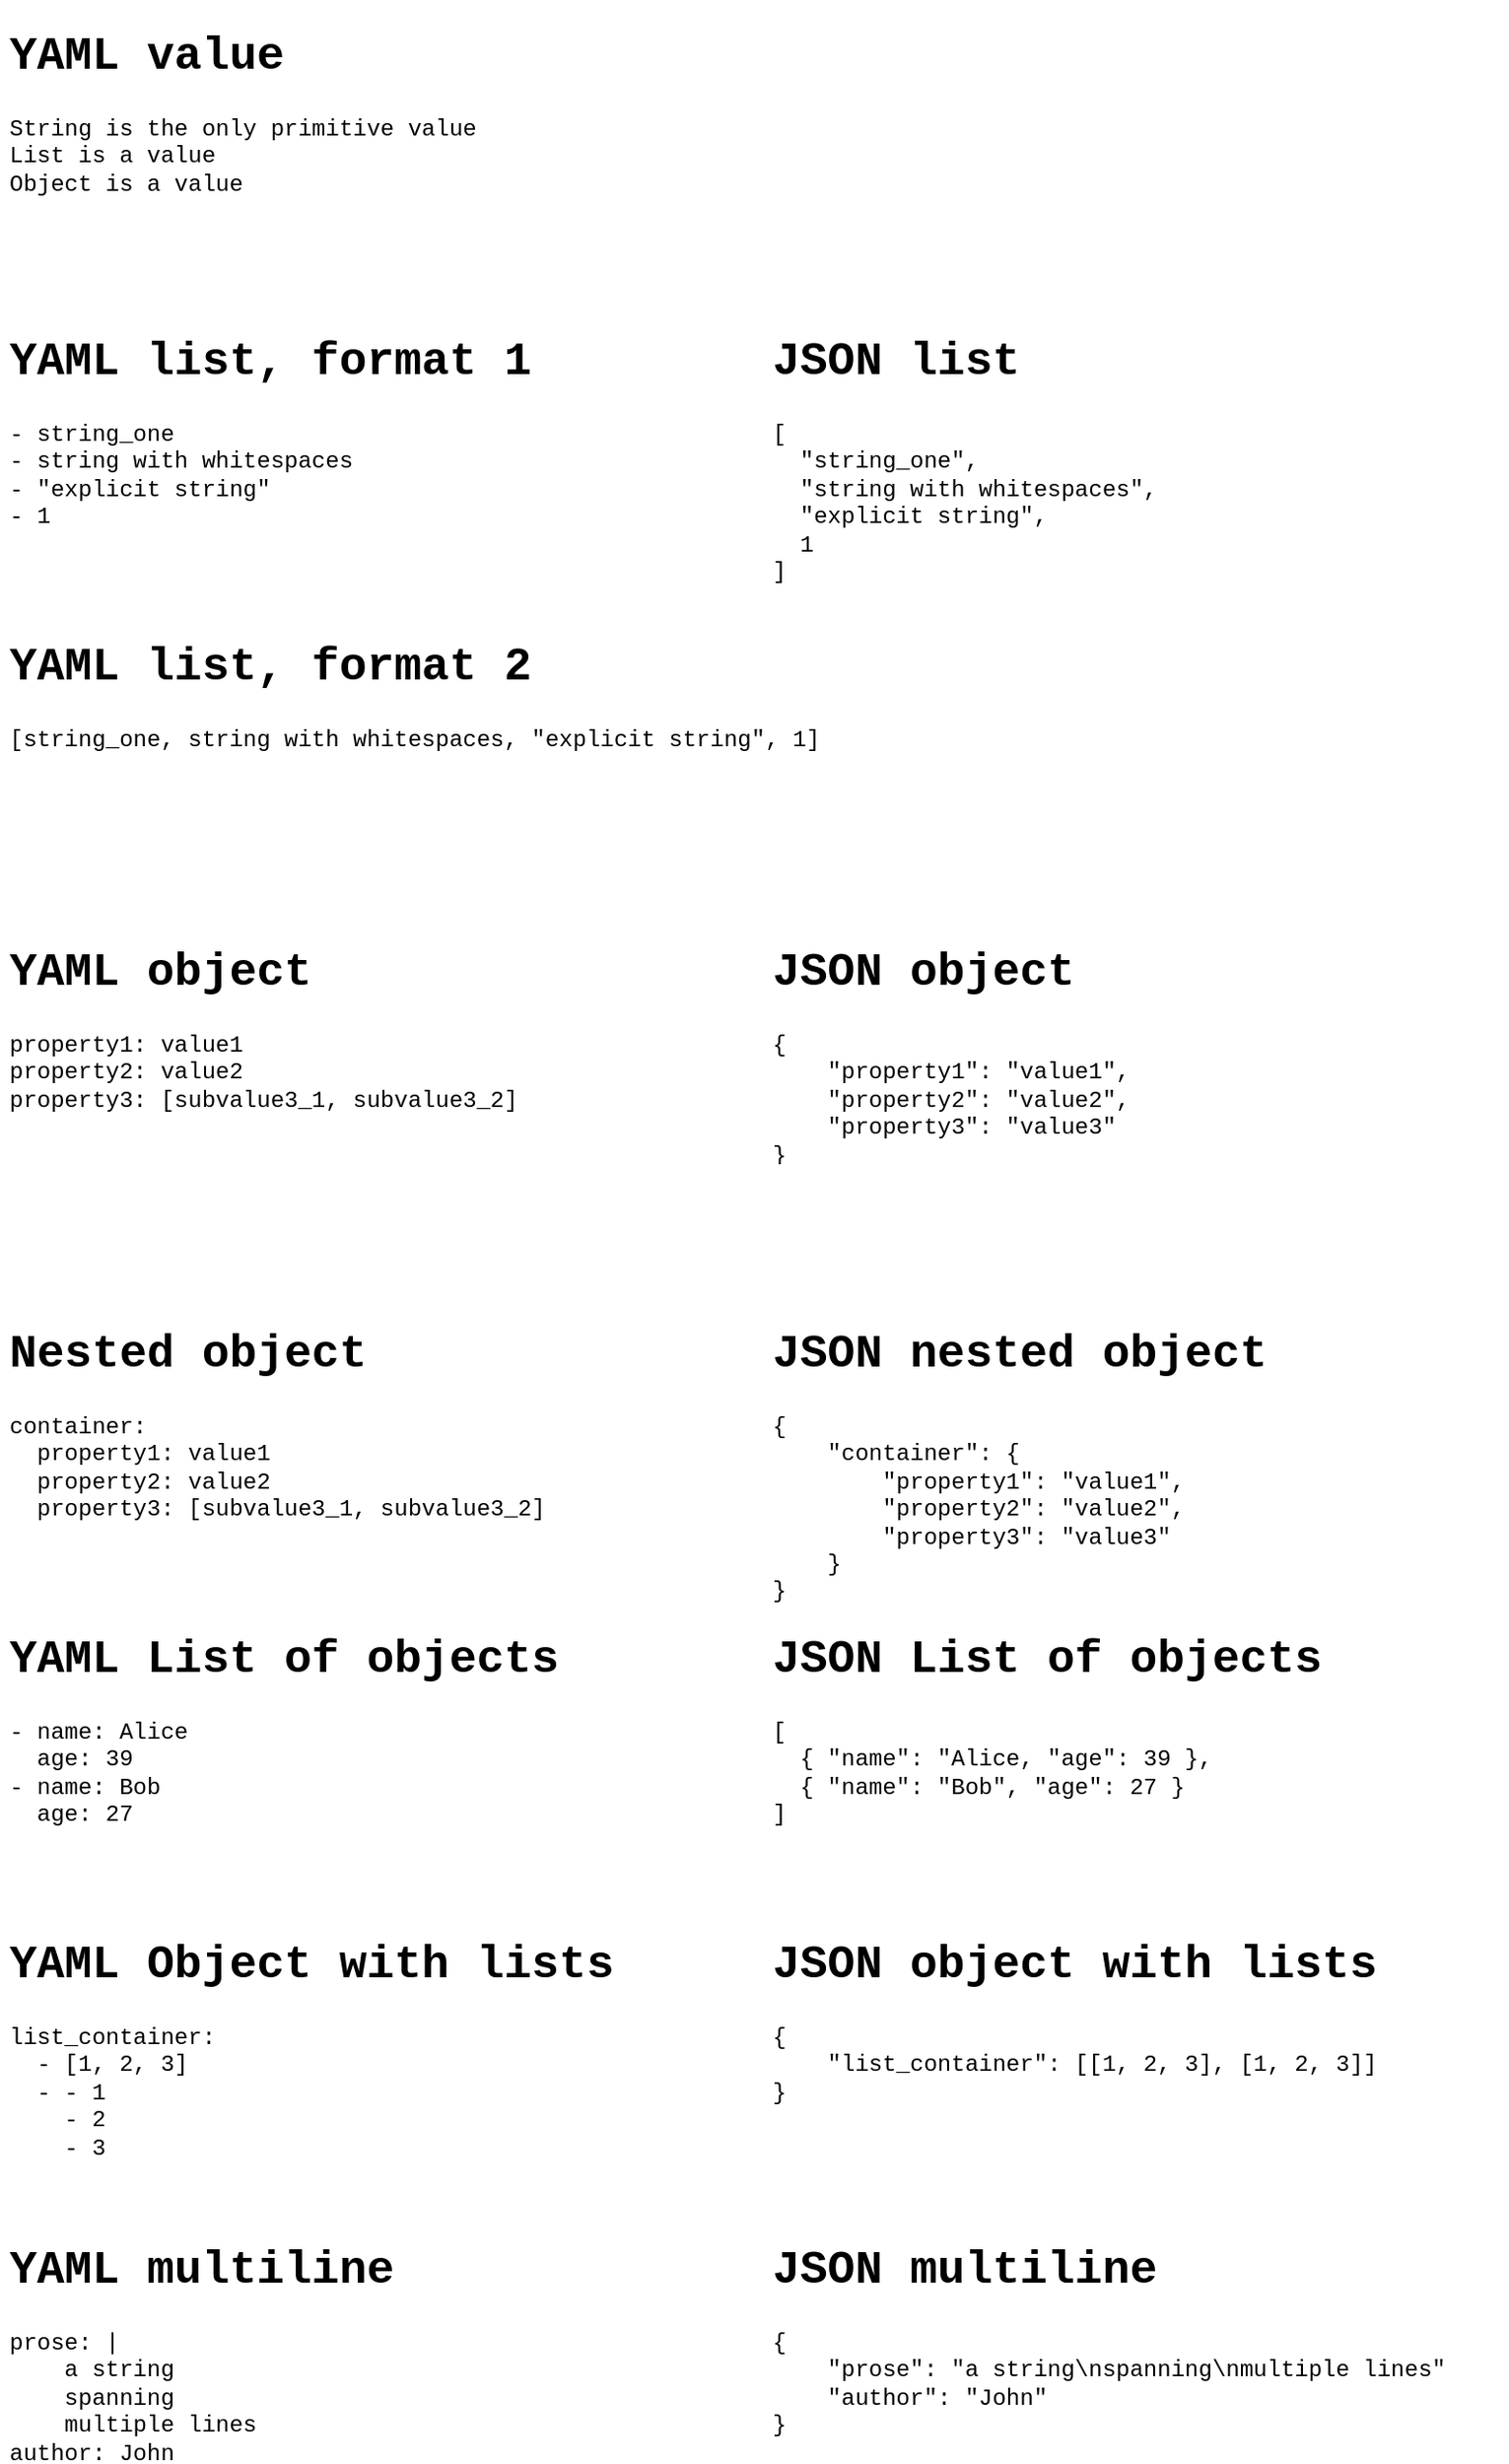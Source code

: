 <mxfile version="21.1.2">
  <diagram name="Page-1" id="kYouIgI1F3cl6q0f5jim">
    <mxGraphModel dx="1194" dy="739" grid="1" gridSize="10" guides="1" tooltips="1" connect="1" arrows="1" fold="1" page="1" pageScale="1" pageWidth="850" pageHeight="1100" math="0" shadow="0">
      <root>
        <mxCell id="0" />
        <mxCell id="1" parent="0" />
        <mxCell id="R56tk72GFJ5zFjxT9w6G-1" value="&lt;h1&gt;YAML list, format 1&lt;br&gt;&lt;/h1&gt;&lt;div&gt;&lt;font&gt;- string_one&lt;/font&gt;&lt;/div&gt;&lt;div&gt;&lt;font&gt;- string with whitespaces&lt;/font&gt;&lt;/div&gt;&lt;div&gt;&lt;font&gt;- &quot;explicit string&quot;&lt;br&gt;&lt;/font&gt;&lt;/div&gt;&lt;div&gt;&lt;font&gt;- 1&lt;/font&gt;&lt;/div&gt;" style="text;html=1;strokeColor=none;fillColor=none;spacing=5;spacingTop=-20;whiteSpace=wrap;overflow=hidden;rounded=0;fontFamily=Courier New;" vertex="1" parent="1">
          <mxGeometry x="40" y="200" width="350" height="120" as="geometry" />
        </mxCell>
        <mxCell id="R56tk72GFJ5zFjxT9w6G-2" value="&lt;h1&gt;YAML list, format 2&lt;br&gt;&lt;/h1&gt;&lt;div&gt;&lt;font&gt;[string_one, string with whitespaces, &quot;explicit string&quot;, 1]&lt;br&gt;&lt;/font&gt;&lt;/div&gt;" style="text;html=1;strokeColor=none;fillColor=none;spacing=5;spacingTop=-20;whiteSpace=wrap;overflow=hidden;rounded=0;fontFamily=Courier New;" vertex="1" parent="1">
          <mxGeometry x="40" y="360" width="470" height="120" as="geometry" />
        </mxCell>
        <mxCell id="R56tk72GFJ5zFjxT9w6G-4" value="&lt;h1&gt;YAML object&lt;/h1&gt;&lt;div&gt;property1: value1&lt;/div&gt;&lt;div&gt;property2: value2&lt;/div&gt;&lt;div&gt;property3: [subvalue3_1, subvalue3_2]&lt;br&gt;&lt;/div&gt;" style="text;html=1;strokeColor=none;fillColor=none;spacing=5;spacingTop=-20;whiteSpace=wrap;overflow=hidden;rounded=0;fontFamily=Courier New;" vertex="1" parent="1">
          <mxGeometry x="40" y="520" width="350" height="120" as="geometry" />
        </mxCell>
        <mxCell id="R56tk72GFJ5zFjxT9w6G-6" value="&lt;h1&gt;JSON list&lt;br&gt;&lt;/h1&gt;&lt;div&gt;&lt;font&gt;[&lt;/font&gt;&lt;/div&gt;&lt;div&gt;&lt;font&gt;&amp;nbsp; &quot;string_one&quot;, &lt;br&gt;&lt;/font&gt;&lt;/div&gt;&lt;div&gt;&lt;font&gt;&amp;nbsp; &quot;string with whitespaces&quot;, &lt;br&gt;&lt;/font&gt;&lt;/div&gt;&lt;div&gt;&lt;font&gt;&amp;nbsp; &quot;explicit string&quot;,&lt;br&gt;&lt;/font&gt;&lt;/div&gt;&lt;div&gt;&lt;font&gt;&amp;nbsp; 1&lt;/font&gt;&lt;/div&gt;&lt;div&gt;&lt;font&gt;]&lt;br&gt;&lt;/font&gt;&lt;/div&gt;" style="text;html=1;strokeColor=none;fillColor=none;spacing=5;spacingTop=-20;whiteSpace=wrap;overflow=hidden;rounded=0;fontFamily=Courier New;" vertex="1" parent="1">
          <mxGeometry x="440" y="200" width="350" height="140" as="geometry" />
        </mxCell>
        <mxCell id="R56tk72GFJ5zFjxT9w6G-7" value="&lt;h1&gt;JSON object&lt;/h1&gt;&lt;div&gt;{&lt;br&gt;&lt;/div&gt;&lt;div&gt;&amp;nbsp;&amp;nbsp;&amp;nbsp; &quot;property1&quot;: &quot;value1&quot;,&lt;/div&gt;&lt;div&gt;&amp;nbsp;&amp;nbsp;&amp;nbsp; &quot;property2&quot;: &quot;value2&quot;,&lt;/div&gt;&lt;div&gt;&amp;nbsp;&amp;nbsp;&amp;nbsp; &quot;property3&quot;: &quot;value3&quot;&lt;/div&gt;&lt;div&gt;}&lt;br&gt;&lt;/div&gt;" style="text;html=1;strokeColor=none;fillColor=none;spacing=5;spacingTop=-20;whiteSpace=wrap;overflow=hidden;rounded=0;fontFamily=Courier New;" vertex="1" parent="1">
          <mxGeometry x="440" y="520" width="350" height="120" as="geometry" />
        </mxCell>
        <mxCell id="R56tk72GFJ5zFjxT9w6G-8" value="&lt;h1&gt;YAML value&lt;br&gt;&lt;/h1&gt;&lt;div&gt;String is the only primitive value&lt;/div&gt;&lt;div&gt;List is a value&lt;/div&gt;&lt;div&gt;Object is a value&lt;/div&gt;&lt;div&gt;&lt;br&gt;&lt;/div&gt;" style="text;html=1;strokeColor=none;fillColor=none;spacing=5;spacingTop=-20;whiteSpace=wrap;overflow=hidden;rounded=0;fontFamily=Courier New;" vertex="1" parent="1">
          <mxGeometry x="40" y="40" width="350" height="150" as="geometry" />
        </mxCell>
        <mxCell id="R56tk72GFJ5zFjxT9w6G-9" value="&lt;h1&gt;Nested object&lt;br&gt;&lt;/h1&gt;&lt;div&gt;container:&lt;/div&gt;&lt;div&gt;&amp;nbsp; property1: value1&lt;br&gt;&lt;/div&gt;&lt;div&gt;&amp;nbsp; property2: value2&lt;/div&gt;&lt;div&gt;&amp;nbsp; property3: [subvalue3_1, subvalue3_2]&lt;br&gt;&lt;/div&gt;" style="text;html=1;strokeColor=none;fillColor=none;spacing=5;spacingTop=-20;whiteSpace=wrap;overflow=hidden;rounded=0;fontFamily=Courier New;" vertex="1" parent="1">
          <mxGeometry x="40" y="720" width="350" height="120" as="geometry" />
        </mxCell>
        <mxCell id="R56tk72GFJ5zFjxT9w6G-11" value="&lt;h1&gt;JSON nested object&lt;/h1&gt;&lt;div&gt;{&lt;br&gt;&lt;/div&gt;&lt;div&gt;&amp;nbsp;&amp;nbsp;&amp;nbsp; &quot;container&quot;: {&lt;/div&gt;&lt;div&gt;&amp;nbsp;&amp;nbsp;&amp;nbsp;&amp;nbsp;&amp;nbsp;&amp;nbsp;&amp;nbsp; &quot;property1&quot;: &quot;value1&quot;,&lt;div&gt;&amp;nbsp;&amp;nbsp;&amp;nbsp;&amp;nbsp;&amp;nbsp;&amp;nbsp;&amp;nbsp; &quot;property2&quot;: &quot;value2&quot;,&lt;/div&gt;&lt;div&gt;&amp;nbsp;&amp;nbsp;&amp;nbsp;&amp;nbsp;&amp;nbsp;&amp;nbsp;&amp;nbsp; &quot;property3&quot;: &quot;value3&quot;&lt;/div&gt;&lt;/div&gt;&lt;div&gt;&amp;nbsp;&amp;nbsp;&amp;nbsp; }&lt;br&gt;&lt;/div&gt;&lt;div&gt;}&lt;br&gt;&lt;/div&gt;" style="text;html=1;strokeColor=none;fillColor=none;spacing=5;spacingTop=-20;whiteSpace=wrap;overflow=hidden;rounded=0;fontFamily=Courier New;" vertex="1" parent="1">
          <mxGeometry x="440" y="720" width="350" height="150" as="geometry" />
        </mxCell>
        <mxCell id="R56tk72GFJ5zFjxT9w6G-13" value="&lt;h1&gt;YAML List of objects&lt;br&gt;&lt;/h1&gt;&lt;div&gt;- name: Alice&lt;br&gt;&lt;/div&gt;&lt;div&gt;&amp;nbsp; age: 39&lt;br&gt;&lt;/div&gt;&lt;div&gt;- name: Bob&lt;/div&gt;&lt;div&gt;&amp;nbsp; age: 27&lt;/div&gt;" style="text;html=1;strokeColor=none;fillColor=none;spacing=5;spacingTop=-20;whiteSpace=wrap;overflow=hidden;rounded=0;fontFamily=Courier New;" vertex="1" parent="1">
          <mxGeometry x="40" y="880" width="350" height="120" as="geometry" />
        </mxCell>
        <mxCell id="R56tk72GFJ5zFjxT9w6G-14" value="&lt;h1&gt;YAML Object with lists&lt;br&gt;&lt;/h1&gt;&lt;div&gt;list_container:&lt;/div&gt;&lt;div&gt;&amp;nbsp; - [1, 2, 3]&lt;/div&gt;&lt;div&gt;&amp;nbsp; - - 1&lt;/div&gt;&lt;div&gt;&amp;nbsp;&amp;nbsp;&amp;nbsp; - 2&lt;/div&gt;&lt;div&gt;&amp;nbsp;&amp;nbsp;&amp;nbsp; - 3&lt;br&gt;&lt;/div&gt;" style="text;html=1;strokeColor=none;fillColor=none;spacing=5;spacingTop=-20;whiteSpace=wrap;overflow=hidden;rounded=0;fontFamily=Courier New;" vertex="1" parent="1">
          <mxGeometry x="40" y="1040" width="350" height="120" as="geometry" />
        </mxCell>
        <mxCell id="R56tk72GFJ5zFjxT9w6G-15" value="&lt;h1&gt;YAML multiline&lt;br&gt;&lt;/h1&gt;&lt;div&gt;prose: |&lt;/div&gt;&lt;div&gt;&amp;nbsp; &amp;nbsp; a string&lt;/div&gt;&lt;div&gt;&amp;nbsp; &amp;nbsp; spanning&lt;/div&gt;&lt;div&gt;&amp;nbsp; &amp;nbsp; multiple lines&lt;/div&gt;&lt;div&gt;author: John&lt;br&gt;&lt;/div&gt;" style="text;html=1;strokeColor=none;fillColor=none;spacing=5;spacingTop=-20;whiteSpace=wrap;overflow=hidden;rounded=0;fontFamily=Courier New;" vertex="1" parent="1">
          <mxGeometry x="40" y="1200" width="350" height="120" as="geometry" />
        </mxCell>
        <mxCell id="R56tk72GFJ5zFjxT9w6G-16" value="&lt;h1&gt;JSON multiline&lt;br&gt;&lt;/h1&gt;&lt;div&gt;{&lt;/div&gt;&lt;div&gt;&amp;nbsp;&amp;nbsp;&amp;nbsp; &quot;prose&quot;: &quot;a string\nspanning\nmultiple lines&quot;&lt;/div&gt;&lt;div&gt;&amp;nbsp;&amp;nbsp;&amp;nbsp; &quot;author&quot;: &quot;John&quot;&lt;br&gt;&lt;/div&gt;&lt;div&gt;}&lt;br&gt;&lt;/div&gt;" style="text;html=1;strokeColor=none;fillColor=none;spacing=5;spacingTop=-20;whiteSpace=wrap;overflow=hidden;rounded=0;fontFamily=Courier New;" vertex="1" parent="1">
          <mxGeometry x="440" y="1200" width="390" height="120" as="geometry" />
        </mxCell>
        <mxCell id="R56tk72GFJ5zFjxT9w6G-17" value="&lt;h1&gt;JSON object with lists&lt;br&gt;&lt;/h1&gt;&lt;div&gt;{&lt;/div&gt;&lt;div&gt;&amp;nbsp;&amp;nbsp;&amp;nbsp; &quot;list_container&quot;: [[1, 2, 3], [1, 2, 3]]&lt;/div&gt;&lt;div&gt;}&lt;br&gt;&lt;/div&gt;" style="text;html=1;strokeColor=none;fillColor=none;spacing=5;spacingTop=-20;whiteSpace=wrap;overflow=hidden;rounded=0;fontFamily=Courier New;" vertex="1" parent="1">
          <mxGeometry x="440" y="1040" width="350" height="120" as="geometry" />
        </mxCell>
        <mxCell id="R56tk72GFJ5zFjxT9w6G-18" value="&lt;h1&gt;JSON List of objects&lt;br&gt;&lt;/h1&gt;&lt;div&gt;[&lt;/div&gt;&lt;div&gt;&amp;nbsp; { &quot;name&quot;: &quot;Alice, &quot;age&quot;: 39 },&lt;/div&gt;&lt;div&gt;&amp;nbsp; { &quot;name&quot;: &quot;Bob&quot;, &quot;age&quot;: 27 }&lt;/div&gt;&lt;div&gt;]&lt;br&gt;&lt;/div&gt;" style="text;html=1;strokeColor=none;fillColor=none;spacing=5;spacingTop=-20;whiteSpace=wrap;overflow=hidden;rounded=0;fontFamily=Courier New;" vertex="1" parent="1">
          <mxGeometry x="440" y="880" width="350" height="120" as="geometry" />
        </mxCell>
      </root>
    </mxGraphModel>
  </diagram>
</mxfile>
